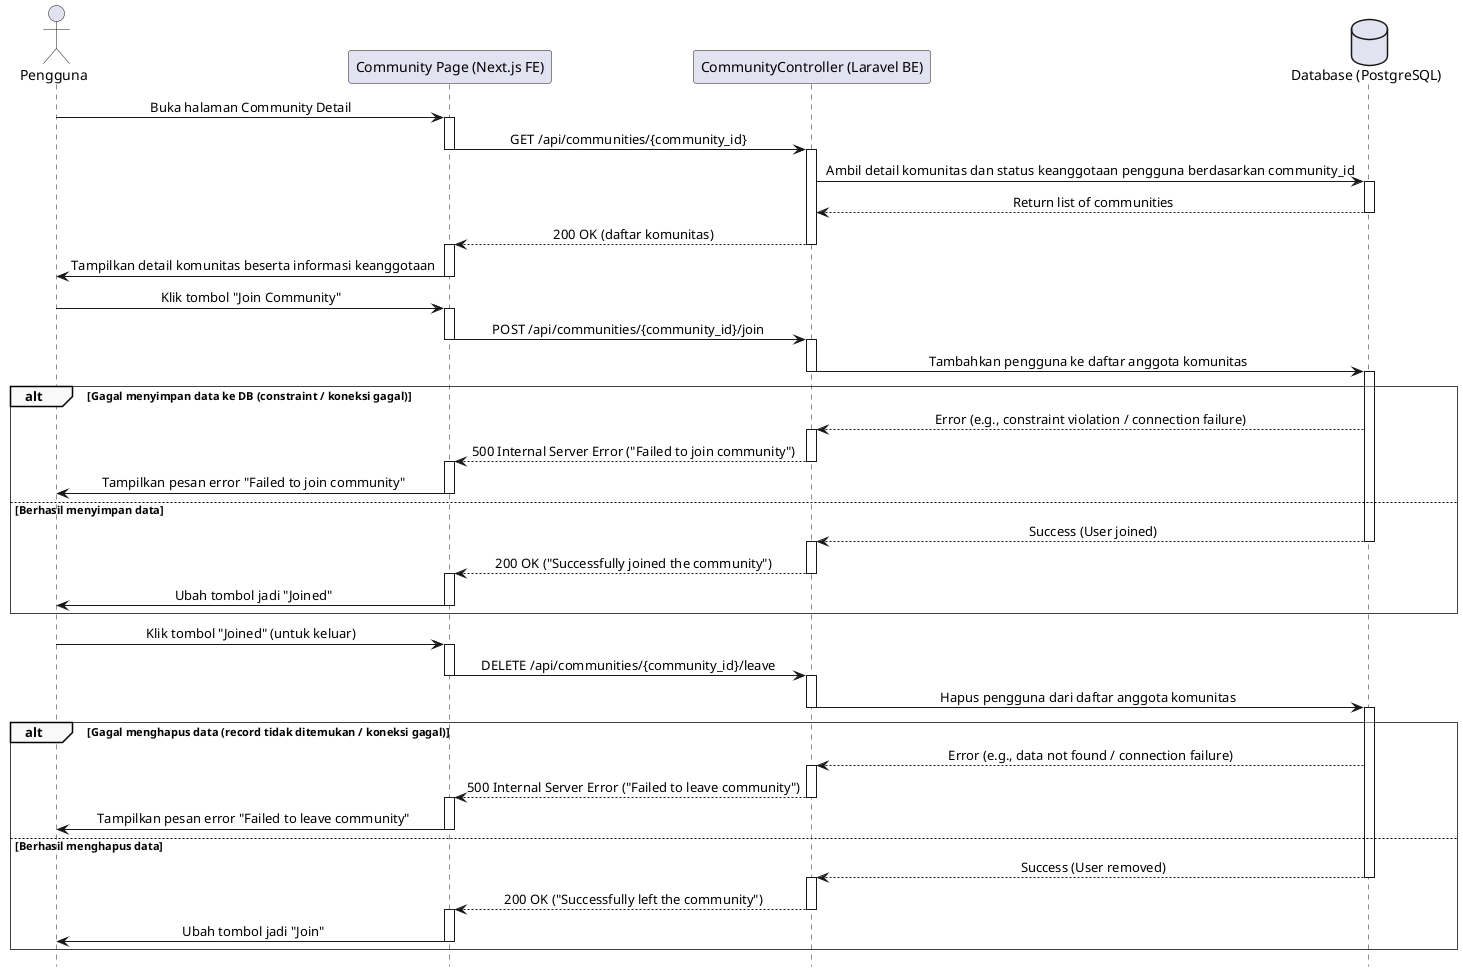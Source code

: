 @startuml
' === Styling ===
skinparam sequence {
    LifelineFooterStrategy none
    MessageAlign center
    ArrowThickness 1
    ParticipantPadding 20
    GroupBorderThickness 0.5
    GroupBackgroundColor #F9F9F9
}
hide footbox

' === Participants ===
actor "Pengguna" as Pengguna
participant "Community Page (Next.js FE)" as FE
participant "CommunityController (Laravel BE)" as BE
database "Database (PostgreSQL)" as DB


' === Flow 1: Membuka Halaman Komunitas ===
Pengguna -> FE: Buka halaman Community Detail
activate FE
FE -> BE: GET /api/communities/{community_id}
deactivate FE
activate BE
BE -> DB: Ambil detail komunitas dan status keanggotaan pengguna berdasarkan community_id
activate DB
DB --> BE: Return list of communities
deactivate DB
BE --> FE: 200 OK (daftar komunitas)
deactivate BE
activate FE
FE -> Pengguna: Tampilkan detail komunitas beserta informasi keanggotaan
deactivate FE


' === Flow 2: Klik Tombol Join ===
Pengguna -> FE: Klik tombol "Join Community"
activate FE
FE -> BE: POST /api/communities/{community_id}/join
deactivate FE
activate BE
BE -> DB: Tambahkan pengguna ke daftar anggota komunitas
deactivate BE
activate DB

alt Gagal menyimpan data ke DB (constraint / koneksi gagal)
    DB --> BE: Error (e.g., constraint violation / connection failure)
    activate BE
    BE --> FE: 500 Internal Server Error ("Failed to join community")
    deactivate BE
    activate FE
    FE -> Pengguna: Tampilkan pesan error "Failed to join community"
    deactivate FE
else Berhasil menyimpan data
    DB --> BE: Success (User joined)
    deactivate DB
    activate BE
    BE --> FE: 200 OK ("Successfully joined the community")
    deactivate BE
    activate FE
    FE -> Pengguna: Ubah tombol jadi "Joined"
    deactivate FE
end


' === Flow 3: Klik Tombol Unjoin ===
Pengguna -> FE: Klik tombol "Joined" (untuk keluar)
activate FE
FE -> BE: DELETE /api/communities/{community_id}/leave
deactivate FE
activate BE
BE -> DB: Hapus pengguna dari daftar anggota komunitas
deactivate BE
activate DB

alt Gagal menghapus data (record tidak ditemukan / koneksi gagal)
    DB --> BE: Error (e.g., data not found / connection failure)
    activate BE
    BE --> FE: 500 Internal Server Error ("Failed to leave community")
    deactivate BE
    activate FE
    FE -> Pengguna: Tampilkan pesan error "Failed to leave community"
    deactivate FE
else Berhasil menghapus data
    DB --> BE: Success (User removed)
    deactivate DB
    activate BE
    BE --> FE: 200 OK ("Successfully left the community")
    deactivate BE
    activate FE
    FE -> Pengguna: Ubah tombol jadi "Join"
    deactivate FE
end

@enduml
